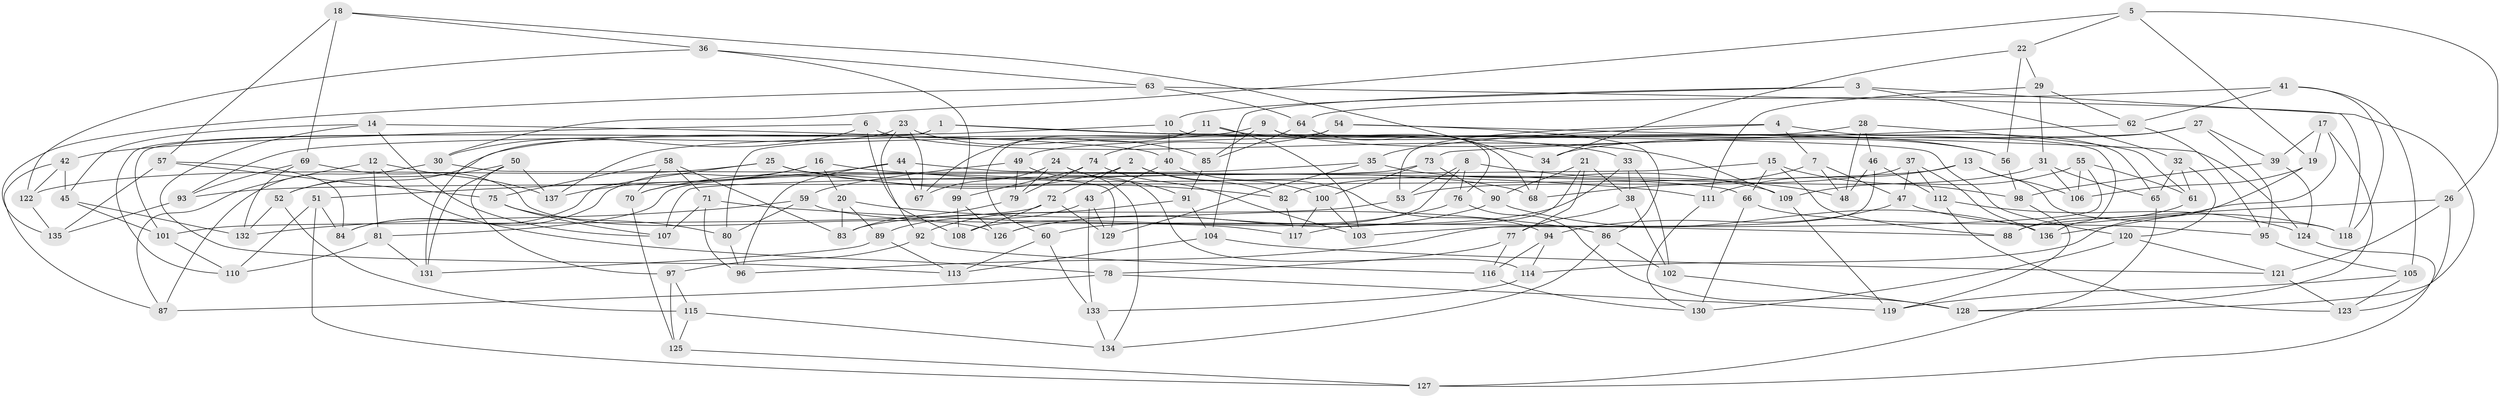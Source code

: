 // coarse degree distribution, {4: 0.45555555555555555, 5: 0.1111111111111111, 6: 0.4111111111111111, 3: 0.022222222222222223}
// Generated by graph-tools (version 1.1) at 2025/42/03/06/25 10:42:20]
// undirected, 137 vertices, 274 edges
graph export_dot {
graph [start="1"]
  node [color=gray90,style=filled];
  1;
  2;
  3;
  4;
  5;
  6;
  7;
  8;
  9;
  10;
  11;
  12;
  13;
  14;
  15;
  16;
  17;
  18;
  19;
  20;
  21;
  22;
  23;
  24;
  25;
  26;
  27;
  28;
  29;
  30;
  31;
  32;
  33;
  34;
  35;
  36;
  37;
  38;
  39;
  40;
  41;
  42;
  43;
  44;
  45;
  46;
  47;
  48;
  49;
  50;
  51;
  52;
  53;
  54;
  55;
  56;
  57;
  58;
  59;
  60;
  61;
  62;
  63;
  64;
  65;
  66;
  67;
  68;
  69;
  70;
  71;
  72;
  73;
  74;
  75;
  76;
  77;
  78;
  79;
  80;
  81;
  82;
  83;
  84;
  85;
  86;
  87;
  88;
  89;
  90;
  91;
  92;
  93;
  94;
  95;
  96;
  97;
  98;
  99;
  100;
  101;
  102;
  103;
  104;
  105;
  106;
  107;
  108;
  109;
  110;
  111;
  112;
  113;
  114;
  115;
  116;
  117;
  118;
  119;
  120;
  121;
  122;
  123;
  124;
  125;
  126;
  127;
  128;
  129;
  130;
  131;
  132;
  133;
  134;
  135;
  136;
  137;
  1 -- 110;
  1 -- 33;
  1 -- 120;
  1 -- 101;
  2 -- 82;
  2 -- 100;
  2 -- 70;
  2 -- 72;
  3 -- 10;
  3 -- 104;
  3 -- 32;
  3 -- 128;
  4 -- 35;
  4 -- 65;
  4 -- 7;
  4 -- 53;
  5 -- 19;
  5 -- 30;
  5 -- 26;
  5 -- 22;
  6 -- 108;
  6 -- 109;
  6 -- 42;
  6 -- 30;
  7 -- 47;
  7 -- 48;
  7 -- 68;
  8 -- 48;
  8 -- 53;
  8 -- 108;
  8 -- 76;
  9 -- 52;
  9 -- 85;
  9 -- 76;
  9 -- 56;
  10 -- 40;
  10 -- 136;
  10 -- 93;
  11 -- 60;
  11 -- 56;
  11 -- 103;
  11 -- 67;
  12 -- 81;
  12 -- 137;
  12 -- 78;
  12 -- 87;
  13 -- 93;
  13 -- 111;
  13 -- 118;
  13 -- 106;
  14 -- 40;
  14 -- 107;
  14 -- 45;
  14 -- 113;
  15 -- 98;
  15 -- 66;
  15 -- 88;
  15 -- 107;
  16 -- 20;
  16 -- 111;
  16 -- 84;
  16 -- 137;
  17 -- 19;
  17 -- 39;
  17 -- 136;
  17 -- 128;
  18 -- 57;
  18 -- 34;
  18 -- 69;
  18 -- 36;
  19 -- 114;
  19 -- 106;
  20 -- 86;
  20 -- 83;
  20 -- 89;
  21 -- 90;
  21 -- 117;
  21 -- 38;
  21 -- 77;
  22 -- 56;
  22 -- 34;
  22 -- 29;
  23 -- 85;
  23 -- 92;
  23 -- 67;
  23 -- 131;
  24 -- 79;
  24 -- 67;
  24 -- 114;
  24 -- 91;
  25 -- 68;
  25 -- 122;
  25 -- 82;
  25 -- 84;
  26 -- 121;
  26 -- 88;
  26 -- 123;
  27 -- 34;
  27 -- 39;
  27 -- 49;
  27 -- 95;
  28 -- 61;
  28 -- 137;
  28 -- 48;
  28 -- 46;
  29 -- 62;
  29 -- 31;
  29 -- 111;
  30 -- 129;
  30 -- 87;
  31 -- 106;
  31 -- 82;
  31 -- 65;
  32 -- 65;
  32 -- 61;
  32 -- 120;
  33 -- 60;
  33 -- 102;
  33 -- 38;
  34 -- 68;
  35 -- 70;
  35 -- 109;
  35 -- 129;
  36 -- 63;
  36 -- 122;
  36 -- 99;
  37 -- 136;
  37 -- 112;
  37 -- 47;
  37 -- 53;
  38 -- 102;
  38 -- 77;
  39 -- 98;
  39 -- 124;
  40 -- 43;
  40 -- 94;
  41 -- 105;
  41 -- 62;
  41 -- 118;
  41 -- 64;
  42 -- 122;
  42 -- 87;
  42 -- 45;
  43 -- 133;
  43 -- 89;
  43 -- 129;
  44 -- 96;
  44 -- 66;
  44 -- 67;
  44 -- 51;
  45 -- 101;
  45 -- 132;
  46 -- 112;
  46 -- 96;
  46 -- 48;
  47 -- 94;
  47 -- 118;
  49 -- 59;
  49 -- 134;
  49 -- 79;
  50 -- 97;
  50 -- 131;
  50 -- 137;
  50 -- 52;
  51 -- 84;
  51 -- 127;
  51 -- 110;
  52 -- 132;
  52 -- 115;
  53 -- 83;
  54 -- 74;
  54 -- 86;
  54 -- 80;
  54 -- 124;
  55 -- 61;
  55 -- 106;
  55 -- 103;
  55 -- 109;
  56 -- 98;
  57 -- 84;
  57 -- 75;
  57 -- 135;
  58 -- 75;
  58 -- 70;
  58 -- 71;
  58 -- 83;
  59 -- 117;
  59 -- 132;
  59 -- 80;
  60 -- 113;
  60 -- 133;
  61 -- 88;
  62 -- 73;
  62 -- 95;
  63 -- 135;
  63 -- 118;
  63 -- 64;
  64 -- 85;
  64 -- 68;
  65 -- 127;
  66 -- 95;
  66 -- 130;
  69 -- 132;
  69 -- 126;
  69 -- 93;
  70 -- 125;
  71 -- 96;
  71 -- 88;
  71 -- 107;
  72 -- 108;
  72 -- 129;
  72 -- 101;
  73 -- 100;
  73 -- 90;
  73 -- 81;
  74 -- 99;
  74 -- 103;
  74 -- 79;
  75 -- 107;
  75 -- 80;
  76 -- 128;
  76 -- 126;
  77 -- 116;
  77 -- 78;
  78 -- 119;
  78 -- 87;
  79 -- 83;
  80 -- 96;
  81 -- 131;
  81 -- 110;
  82 -- 117;
  85 -- 91;
  86 -- 102;
  86 -- 134;
  89 -- 131;
  89 -- 113;
  90 -- 136;
  90 -- 126;
  91 -- 92;
  91 -- 104;
  92 -- 116;
  92 -- 97;
  93 -- 135;
  94 -- 114;
  94 -- 116;
  95 -- 105;
  97 -- 125;
  97 -- 115;
  98 -- 119;
  99 -- 126;
  99 -- 108;
  100 -- 117;
  100 -- 103;
  101 -- 110;
  102 -- 128;
  104 -- 121;
  104 -- 113;
  105 -- 119;
  105 -- 123;
  109 -- 119;
  111 -- 130;
  112 -- 124;
  112 -- 123;
  114 -- 133;
  115 -- 125;
  115 -- 134;
  116 -- 130;
  120 -- 130;
  120 -- 121;
  121 -- 123;
  122 -- 135;
  124 -- 127;
  125 -- 127;
  133 -- 134;
}
